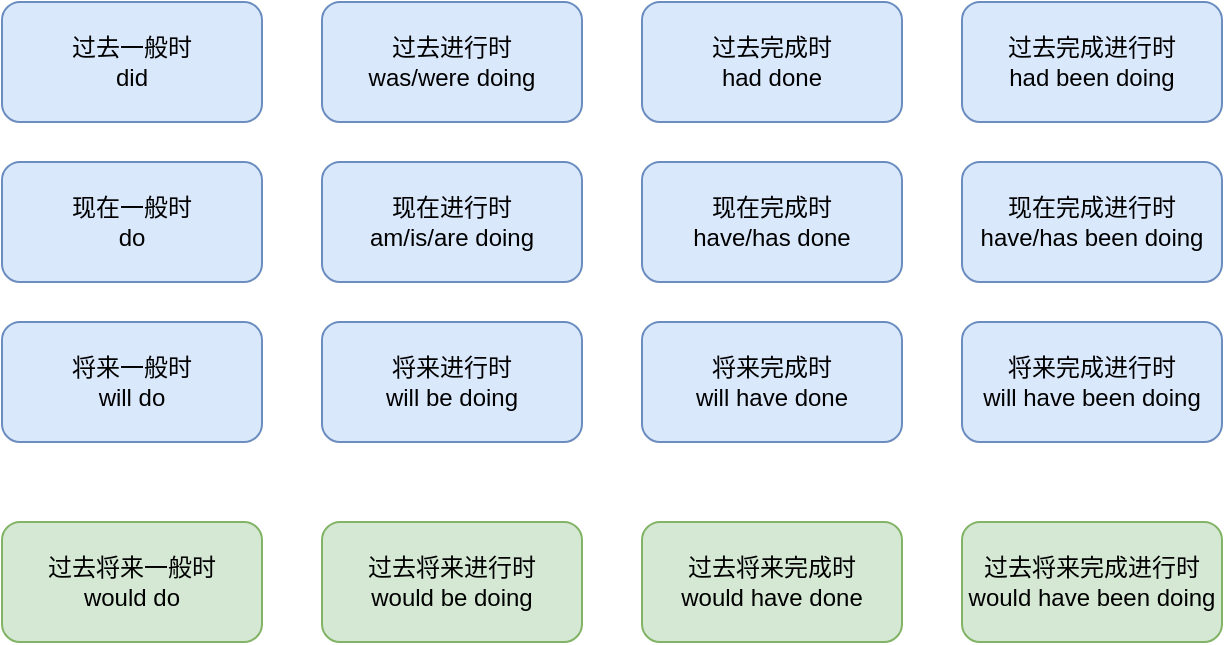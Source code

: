 <mxfile version="20.6.0" type="github">
  <diagram id="0pZdRueqpjIPbJNmvLKp" name="Page-1">
    <mxGraphModel dx="1278" dy="714" grid="1" gridSize="10" guides="1" tooltips="1" connect="1" arrows="1" fold="1" page="1" pageScale="1" pageWidth="850" pageHeight="1100" math="0" shadow="0">
      <root>
        <mxCell id="0" />
        <mxCell id="1" parent="0" />
        <mxCell id="BhujVhGRJXl4jnrtTXsW-1" value="过去一般时&lt;br&gt;did" style="rounded=1;whiteSpace=wrap;html=1;fillColor=#dae8fc;strokeColor=#6c8ebf;" vertex="1" parent="1">
          <mxGeometry x="160" y="160" width="130" height="60" as="geometry" />
        </mxCell>
        <mxCell id="BhujVhGRJXl4jnrtTXsW-2" value="现在一般时&lt;br&gt;do" style="rounded=1;whiteSpace=wrap;html=1;fillColor=#dae8fc;strokeColor=#6c8ebf;" vertex="1" parent="1">
          <mxGeometry x="160" y="240" width="130" height="60" as="geometry" />
        </mxCell>
        <mxCell id="BhujVhGRJXl4jnrtTXsW-3" value="将来一般时&lt;br&gt;will do" style="rounded=1;whiteSpace=wrap;html=1;fillColor=#dae8fc;strokeColor=#6c8ebf;" vertex="1" parent="1">
          <mxGeometry x="160" y="320" width="130" height="60" as="geometry" />
        </mxCell>
        <mxCell id="BhujVhGRJXl4jnrtTXsW-4" value="过去进行时&lt;br&gt;was/were doing" style="rounded=1;whiteSpace=wrap;html=1;fillColor=#dae8fc;strokeColor=#6c8ebf;" vertex="1" parent="1">
          <mxGeometry x="320" y="160" width="130" height="60" as="geometry" />
        </mxCell>
        <mxCell id="BhujVhGRJXl4jnrtTXsW-5" value="现在进行时&lt;br&gt;am/is/are doing" style="rounded=1;whiteSpace=wrap;html=1;fillColor=#dae8fc;strokeColor=#6c8ebf;" vertex="1" parent="1">
          <mxGeometry x="320" y="240" width="130" height="60" as="geometry" />
        </mxCell>
        <mxCell id="BhujVhGRJXl4jnrtTXsW-6" value="将来进行时&lt;br&gt;will be doing" style="rounded=1;whiteSpace=wrap;html=1;fillColor=#dae8fc;strokeColor=#6c8ebf;" vertex="1" parent="1">
          <mxGeometry x="320" y="320" width="130" height="60" as="geometry" />
        </mxCell>
        <mxCell id="BhujVhGRJXl4jnrtTXsW-7" value="过去完成时&lt;br&gt;had done" style="rounded=1;whiteSpace=wrap;html=1;fillColor=#dae8fc;strokeColor=#6c8ebf;" vertex="1" parent="1">
          <mxGeometry x="480" y="160" width="130" height="60" as="geometry" />
        </mxCell>
        <mxCell id="BhujVhGRJXl4jnrtTXsW-8" value="现在完成时&lt;br&gt;have/has done" style="rounded=1;whiteSpace=wrap;html=1;fillColor=#dae8fc;strokeColor=#6c8ebf;" vertex="1" parent="1">
          <mxGeometry x="480" y="240" width="130" height="60" as="geometry" />
        </mxCell>
        <mxCell id="BhujVhGRJXl4jnrtTXsW-9" value="将来完成时&lt;br&gt;will have done" style="rounded=1;whiteSpace=wrap;html=1;fillColor=#dae8fc;strokeColor=#6c8ebf;" vertex="1" parent="1">
          <mxGeometry x="480" y="320" width="130" height="60" as="geometry" />
        </mxCell>
        <mxCell id="BhujVhGRJXl4jnrtTXsW-10" value="过去完成进行时&lt;br&gt;had been doing" style="rounded=1;whiteSpace=wrap;html=1;fillColor=#dae8fc;strokeColor=#6c8ebf;" vertex="1" parent="1">
          <mxGeometry x="640" y="160" width="130" height="60" as="geometry" />
        </mxCell>
        <mxCell id="BhujVhGRJXl4jnrtTXsW-11" value="现在完成进行时&lt;br&gt;have/has been doing" style="rounded=1;whiteSpace=wrap;html=1;fillColor=#dae8fc;strokeColor=#6c8ebf;" vertex="1" parent="1">
          <mxGeometry x="640" y="240" width="130" height="60" as="geometry" />
        </mxCell>
        <mxCell id="BhujVhGRJXl4jnrtTXsW-12" value="将来完成进行时&lt;br&gt;will have been doing" style="rounded=1;whiteSpace=wrap;html=1;fillColor=#dae8fc;strokeColor=#6c8ebf;" vertex="1" parent="1">
          <mxGeometry x="640" y="320" width="130" height="60" as="geometry" />
        </mxCell>
        <mxCell id="BhujVhGRJXl4jnrtTXsW-13" value="过去将来一般时&lt;br&gt;would do" style="rounded=1;whiteSpace=wrap;html=1;fillColor=#d5e8d4;strokeColor=#82b366;" vertex="1" parent="1">
          <mxGeometry x="160" y="420" width="130" height="60" as="geometry" />
        </mxCell>
        <mxCell id="BhujVhGRJXl4jnrtTXsW-14" value="过去将来进行时&lt;br&gt;would be doing" style="rounded=1;whiteSpace=wrap;html=1;fillColor=#d5e8d4;strokeColor=#82b366;" vertex="1" parent="1">
          <mxGeometry x="320" y="420" width="130" height="60" as="geometry" />
        </mxCell>
        <mxCell id="BhujVhGRJXl4jnrtTXsW-15" value="过去将来完成时&lt;br&gt;would have done" style="rounded=1;whiteSpace=wrap;html=1;fillColor=#d5e8d4;strokeColor=#82b366;" vertex="1" parent="1">
          <mxGeometry x="480" y="420" width="130" height="60" as="geometry" />
        </mxCell>
        <mxCell id="BhujVhGRJXl4jnrtTXsW-16" value="过去将来完成进行时&lt;br&gt;would have been doing" style="rounded=1;whiteSpace=wrap;html=1;fillColor=#d5e8d4;strokeColor=#82b366;" vertex="1" parent="1">
          <mxGeometry x="640" y="420" width="130" height="60" as="geometry" />
        </mxCell>
      </root>
    </mxGraphModel>
  </diagram>
</mxfile>
